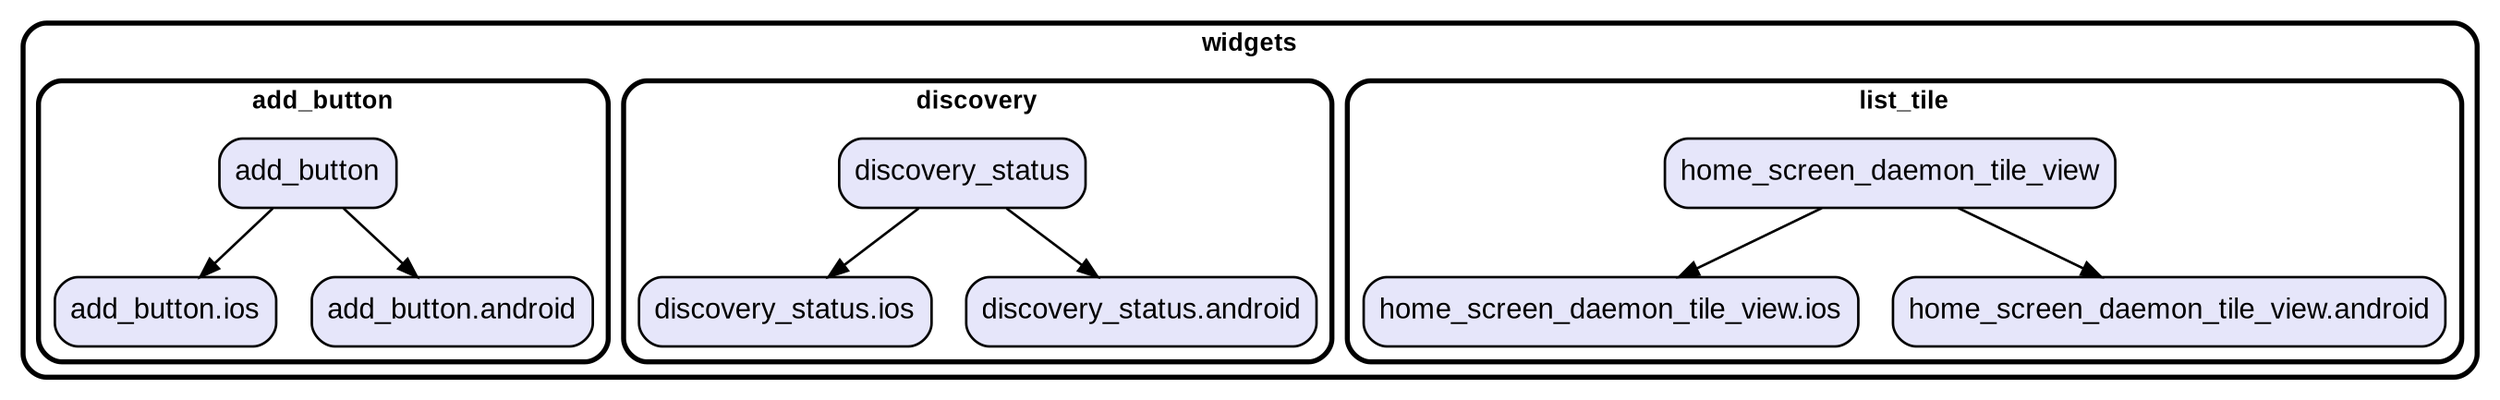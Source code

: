 digraph "" {
  graph [style=rounded fontname="Arial Black" fontsize=13 penwidth=2.6];
  node [shape=rect style="filled,rounded" fontname=Arial fontsize=15 fillcolor=Lavender penwidth=1.3];
  edge [penwidth=1.3];
  "/list_tile/home_screen_daemon_tile_view.ios.dart" [label="home_screen_daemon_tile_view.ios"];
  "/list_tile/home_screen_daemon_tile_view.android.dart" [label="home_screen_daemon_tile_view.android"];
  "/list_tile/home_screen_daemon_tile_view.dart" [label="home_screen_daemon_tile_view"];
  "/discovery/discovery_status.dart" [label="discovery_status"];
  "/discovery/discovery_status.ios.dart" [label="discovery_status.ios"];
  "/discovery/discovery_status.android.dart" [label="discovery_status.android"];
  "/add_button/add_button.dart" [label="add_button"];
  "/add_button/add_button.ios.dart" [label="add_button.ios"];
  "/add_button/add_button.android.dart" [label="add_button.android"];
  subgraph "cluster~" {
    label="widgets";
    subgraph "cluster~/list_tile" {
      label="list_tile";
      "/list_tile/home_screen_daemon_tile_view.ios.dart";
      "/list_tile/home_screen_daemon_tile_view.android.dart";
      "/list_tile/home_screen_daemon_tile_view.dart";
    }
    subgraph "cluster~/discovery" {
      label="discovery";
      "/discovery/discovery_status.dart";
      "/discovery/discovery_status.ios.dart";
      "/discovery/discovery_status.android.dart";
    }
    subgraph "cluster~/add_button" {
      label="add_button";
      "/add_button/add_button.dart";
      "/add_button/add_button.ios.dart";
      "/add_button/add_button.android.dart";
    }
  }
  "/list_tile/home_screen_daemon_tile_view.dart" -> "/list_tile/home_screen_daemon_tile_view.android.dart";
  "/list_tile/home_screen_daemon_tile_view.dart" -> "/list_tile/home_screen_daemon_tile_view.ios.dart";
  "/discovery/discovery_status.dart" -> "/discovery/discovery_status.android.dart";
  "/discovery/discovery_status.dart" -> "/discovery/discovery_status.ios.dart";
  "/add_button/add_button.dart" -> "/add_button/add_button.android.dart";
  "/add_button/add_button.dart" -> "/add_button/add_button.ios.dart";
}
